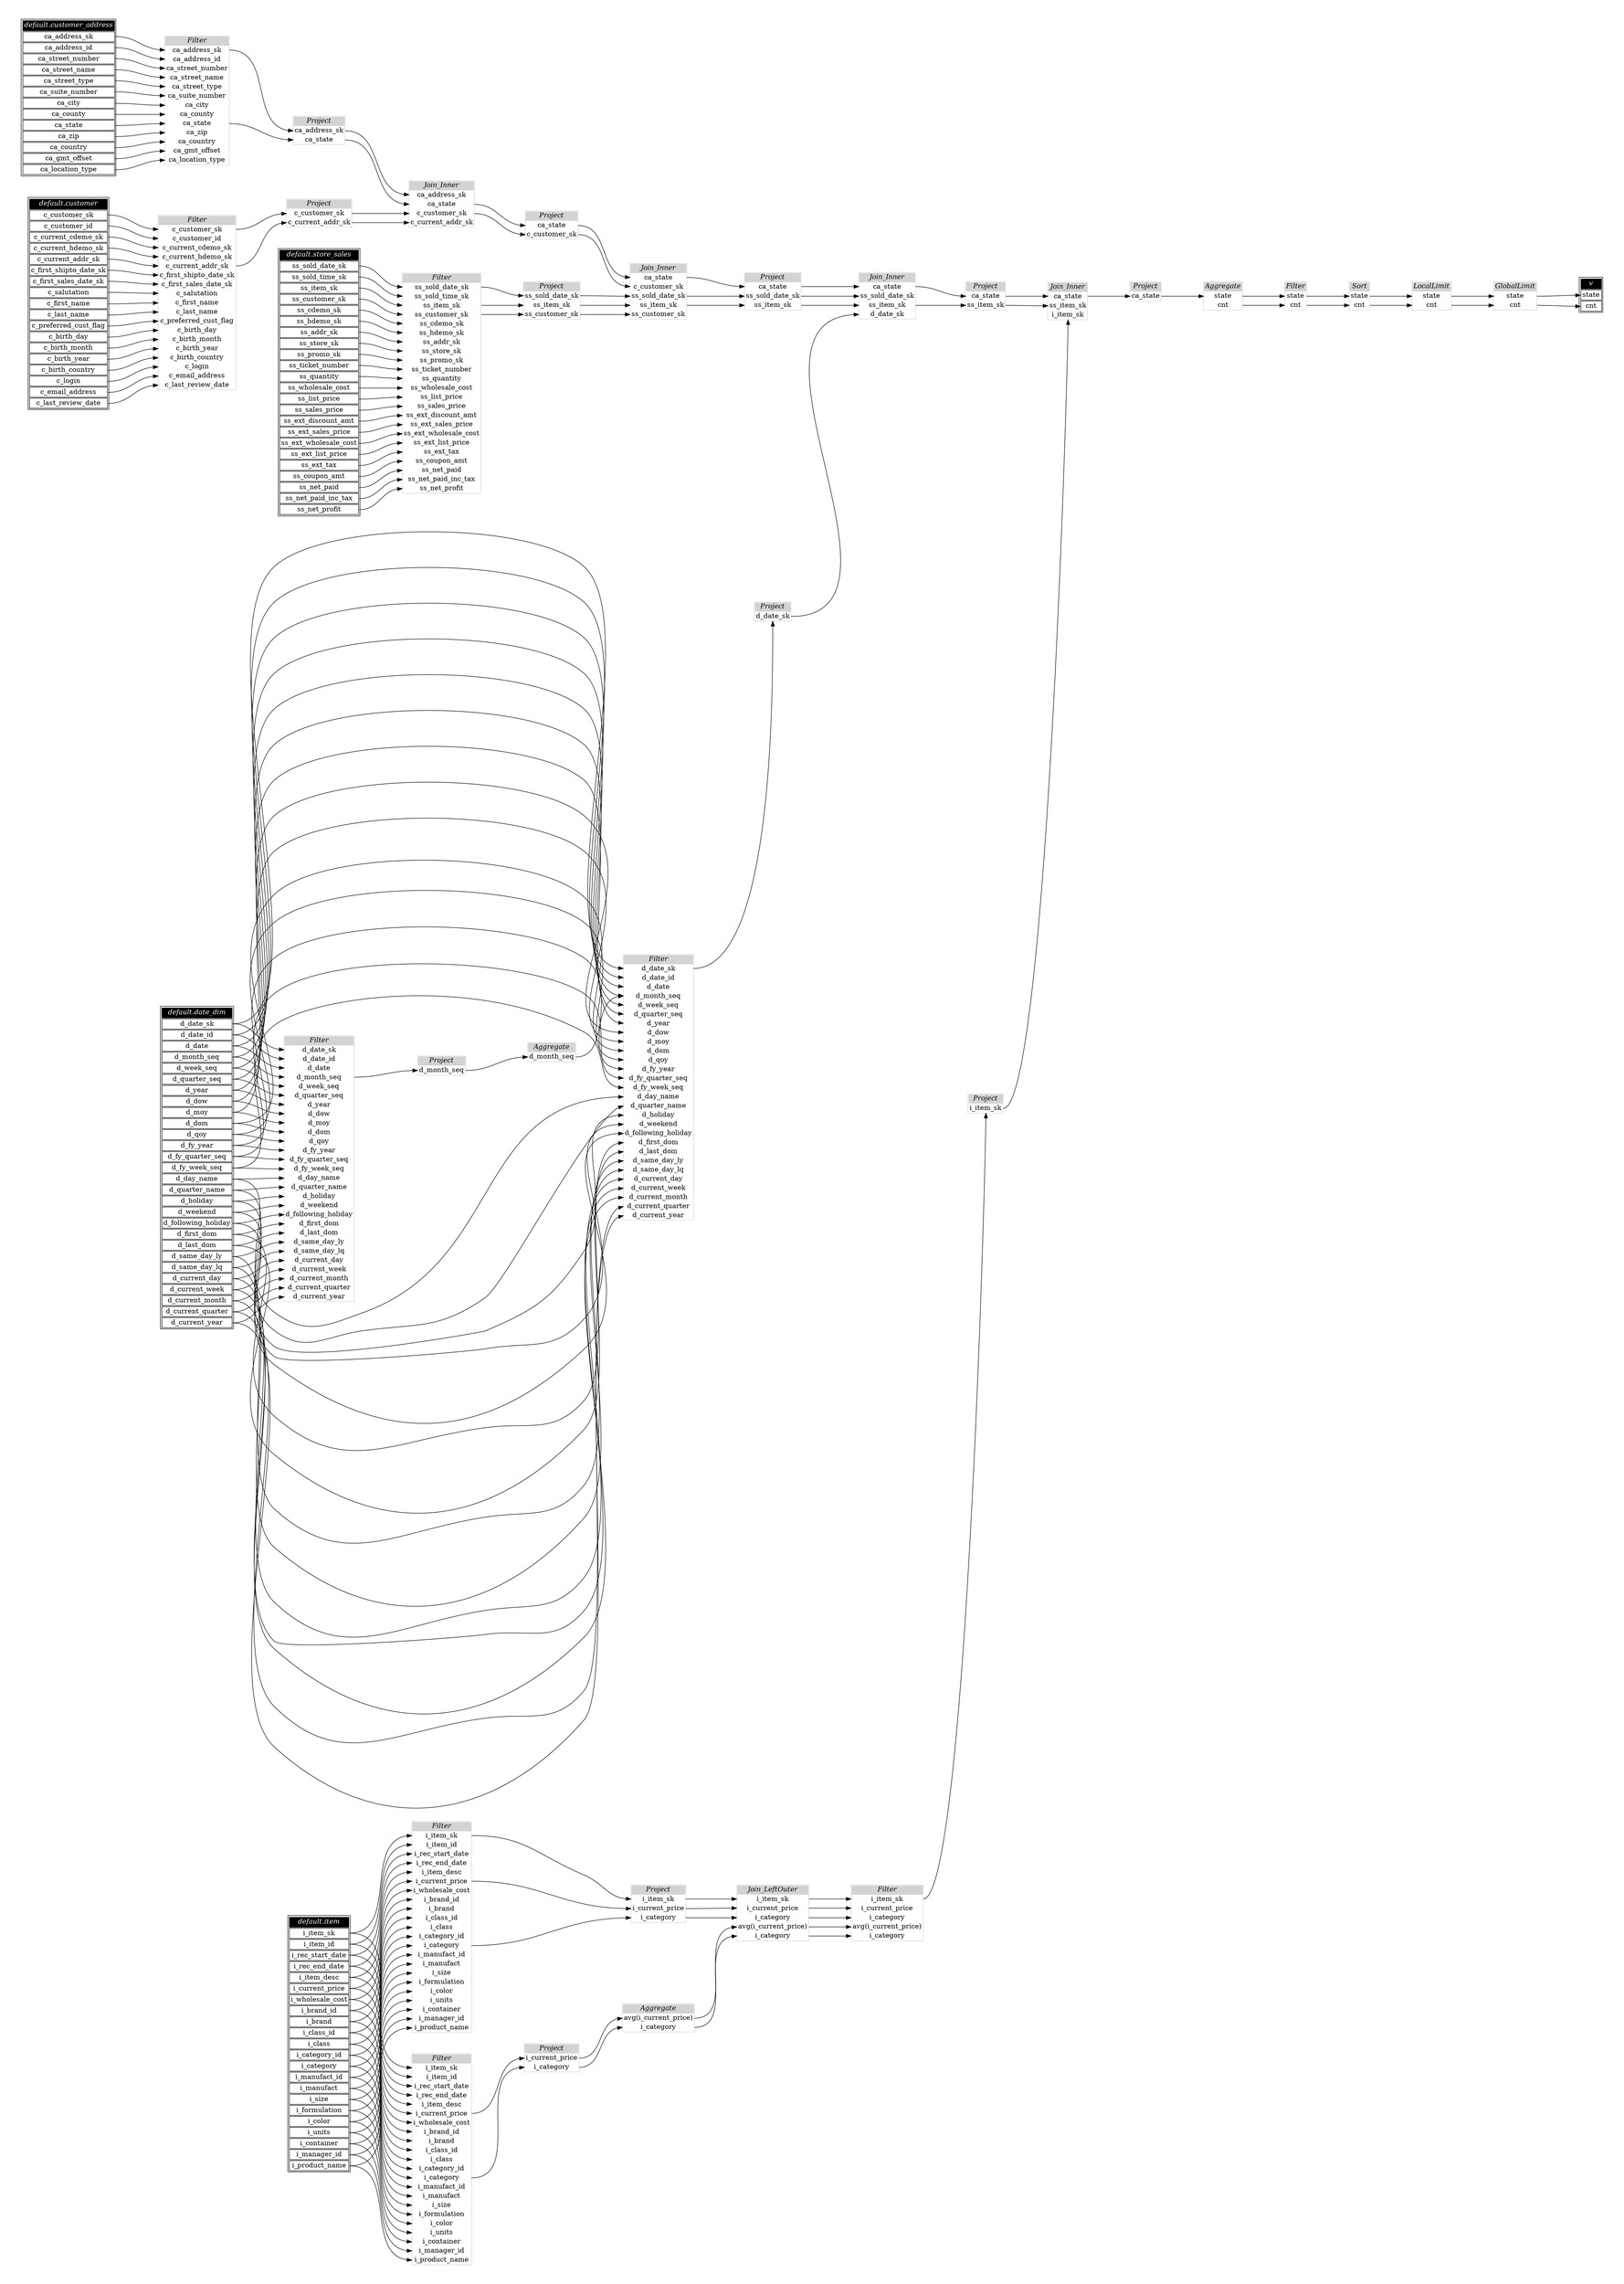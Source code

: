 // Automatically generated by TPCDSFlowTestSuite


digraph {
  graph [pad="0.5" nodesep="0.5" ranksep="1" fontname="Helvetica" rankdir=LR];
  node [shape=plaintext]

  
"Aggregate_cf15fb1" [label=<
<table color="lightgray" border="1" cellborder="0" cellspacing="0">
  <tr><td bgcolor="lightgray" port="nodeName"><i>Aggregate</i></td></tr>
  <tr><td port="0">state</td></tr>
<tr><td port="1">cnt</td></tr>
</table>>];
     

"Aggregate_d0e2c22" [label=<
<table color="lightgray" border="1" cellborder="0" cellspacing="0">
  <tr><td bgcolor="lightgray" port="nodeName"><i>Aggregate</i></td></tr>
  <tr><td port="0">avg(i_current_price)</td></tr>
<tr><td port="1">i_category</td></tr>
</table>>];
     

"Aggregate_f0b7962" [label=<
<table color="lightgray" border="1" cellborder="0" cellspacing="0">
  <tr><td bgcolor="lightgray" port="nodeName"><i>Aggregate</i></td></tr>
  <tr><td port="0">d_month_seq</td></tr>
</table>>];
     

"Filter_042c9dc" [label=<
<table color="lightgray" border="1" cellborder="0" cellspacing="0">
  <tr><td bgcolor="lightgray" port="nodeName"><i>Filter</i></td></tr>
  <tr><td port="0">c_customer_sk</td></tr>
<tr><td port="1">c_customer_id</td></tr>
<tr><td port="2">c_current_cdemo_sk</td></tr>
<tr><td port="3">c_current_hdemo_sk</td></tr>
<tr><td port="4">c_current_addr_sk</td></tr>
<tr><td port="5">c_first_shipto_date_sk</td></tr>
<tr><td port="6">c_first_sales_date_sk</td></tr>
<tr><td port="7">c_salutation</td></tr>
<tr><td port="8">c_first_name</td></tr>
<tr><td port="9">c_last_name</td></tr>
<tr><td port="10">c_preferred_cust_flag</td></tr>
<tr><td port="11">c_birth_day</td></tr>
<tr><td port="12">c_birth_month</td></tr>
<tr><td port="13">c_birth_year</td></tr>
<tr><td port="14">c_birth_country</td></tr>
<tr><td port="15">c_login</td></tr>
<tr><td port="16">c_email_address</td></tr>
<tr><td port="17">c_last_review_date</td></tr>
</table>>];
     

"Filter_1b8976d" [label=<
<table color="lightgray" border="1" cellborder="0" cellspacing="0">
  <tr><td bgcolor="lightgray" port="nodeName"><i>Filter</i></td></tr>
  <tr><td port="0">d_date_sk</td></tr>
<tr><td port="1">d_date_id</td></tr>
<tr><td port="2">d_date</td></tr>
<tr><td port="3">d_month_seq</td></tr>
<tr><td port="4">d_week_seq</td></tr>
<tr><td port="5">d_quarter_seq</td></tr>
<tr><td port="6">d_year</td></tr>
<tr><td port="7">d_dow</td></tr>
<tr><td port="8">d_moy</td></tr>
<tr><td port="9">d_dom</td></tr>
<tr><td port="10">d_qoy</td></tr>
<tr><td port="11">d_fy_year</td></tr>
<tr><td port="12">d_fy_quarter_seq</td></tr>
<tr><td port="13">d_fy_week_seq</td></tr>
<tr><td port="14">d_day_name</td></tr>
<tr><td port="15">d_quarter_name</td></tr>
<tr><td port="16">d_holiday</td></tr>
<tr><td port="17">d_weekend</td></tr>
<tr><td port="18">d_following_holiday</td></tr>
<tr><td port="19">d_first_dom</td></tr>
<tr><td port="20">d_last_dom</td></tr>
<tr><td port="21">d_same_day_ly</td></tr>
<tr><td port="22">d_same_day_lq</td></tr>
<tr><td port="23">d_current_day</td></tr>
<tr><td port="24">d_current_week</td></tr>
<tr><td port="25">d_current_month</td></tr>
<tr><td port="26">d_current_quarter</td></tr>
<tr><td port="27">d_current_year</td></tr>
</table>>];
     

"Filter_4646bd4" [label=<
<table color="lightgray" border="1" cellborder="0" cellspacing="0">
  <tr><td bgcolor="lightgray" port="nodeName"><i>Filter</i></td></tr>
  <tr><td port="0">ss_sold_date_sk</td></tr>
<tr><td port="1">ss_sold_time_sk</td></tr>
<tr><td port="2">ss_item_sk</td></tr>
<tr><td port="3">ss_customer_sk</td></tr>
<tr><td port="4">ss_cdemo_sk</td></tr>
<tr><td port="5">ss_hdemo_sk</td></tr>
<tr><td port="6">ss_addr_sk</td></tr>
<tr><td port="7">ss_store_sk</td></tr>
<tr><td port="8">ss_promo_sk</td></tr>
<tr><td port="9">ss_ticket_number</td></tr>
<tr><td port="10">ss_quantity</td></tr>
<tr><td port="11">ss_wholesale_cost</td></tr>
<tr><td port="12">ss_list_price</td></tr>
<tr><td port="13">ss_sales_price</td></tr>
<tr><td port="14">ss_ext_discount_amt</td></tr>
<tr><td port="15">ss_ext_sales_price</td></tr>
<tr><td port="16">ss_ext_wholesale_cost</td></tr>
<tr><td port="17">ss_ext_list_price</td></tr>
<tr><td port="18">ss_ext_tax</td></tr>
<tr><td port="19">ss_coupon_amt</td></tr>
<tr><td port="20">ss_net_paid</td></tr>
<tr><td port="21">ss_net_paid_inc_tax</td></tr>
<tr><td port="22">ss_net_profit</td></tr>
</table>>];
     

"Filter_67385ab" [label=<
<table color="lightgray" border="1" cellborder="0" cellspacing="0">
  <tr><td bgcolor="lightgray" port="nodeName"><i>Filter</i></td></tr>
  <tr><td port="0">d_date_sk</td></tr>
<tr><td port="1">d_date_id</td></tr>
<tr><td port="2">d_date</td></tr>
<tr><td port="3">d_month_seq</td></tr>
<tr><td port="4">d_week_seq</td></tr>
<tr><td port="5">d_quarter_seq</td></tr>
<tr><td port="6">d_year</td></tr>
<tr><td port="7">d_dow</td></tr>
<tr><td port="8">d_moy</td></tr>
<tr><td port="9">d_dom</td></tr>
<tr><td port="10">d_qoy</td></tr>
<tr><td port="11">d_fy_year</td></tr>
<tr><td port="12">d_fy_quarter_seq</td></tr>
<tr><td port="13">d_fy_week_seq</td></tr>
<tr><td port="14">d_day_name</td></tr>
<tr><td port="15">d_quarter_name</td></tr>
<tr><td port="16">d_holiday</td></tr>
<tr><td port="17">d_weekend</td></tr>
<tr><td port="18">d_following_holiday</td></tr>
<tr><td port="19">d_first_dom</td></tr>
<tr><td port="20">d_last_dom</td></tr>
<tr><td port="21">d_same_day_ly</td></tr>
<tr><td port="22">d_same_day_lq</td></tr>
<tr><td port="23">d_current_day</td></tr>
<tr><td port="24">d_current_week</td></tr>
<tr><td port="25">d_current_month</td></tr>
<tr><td port="26">d_current_quarter</td></tr>
<tr><td port="27">d_current_year</td></tr>
</table>>];
     

"Filter_808c64c" [label=<
<table color="lightgray" border="1" cellborder="0" cellspacing="0">
  <tr><td bgcolor="lightgray" port="nodeName"><i>Filter</i></td></tr>
  <tr><td port="0">state</td></tr>
<tr><td port="1">cnt</td></tr>
</table>>];
     

"Filter_8b3a8a6" [label=<
<table color="lightgray" border="1" cellborder="0" cellspacing="0">
  <tr><td bgcolor="lightgray" port="nodeName"><i>Filter</i></td></tr>
  <tr><td port="0">i_item_sk</td></tr>
<tr><td port="1">i_current_price</td></tr>
<tr><td port="2">i_category</td></tr>
<tr><td port="3">avg(i_current_price)</td></tr>
<tr><td port="4">i_category</td></tr>
</table>>];
     

"Filter_8b73a06" [label=<
<table color="lightgray" border="1" cellborder="0" cellspacing="0">
  <tr><td bgcolor="lightgray" port="nodeName"><i>Filter</i></td></tr>
  <tr><td port="0">i_item_sk</td></tr>
<tr><td port="1">i_item_id</td></tr>
<tr><td port="2">i_rec_start_date</td></tr>
<tr><td port="3">i_rec_end_date</td></tr>
<tr><td port="4">i_item_desc</td></tr>
<tr><td port="5">i_current_price</td></tr>
<tr><td port="6">i_wholesale_cost</td></tr>
<tr><td port="7">i_brand_id</td></tr>
<tr><td port="8">i_brand</td></tr>
<tr><td port="9">i_class_id</td></tr>
<tr><td port="10">i_class</td></tr>
<tr><td port="11">i_category_id</td></tr>
<tr><td port="12">i_category</td></tr>
<tr><td port="13">i_manufact_id</td></tr>
<tr><td port="14">i_manufact</td></tr>
<tr><td port="15">i_size</td></tr>
<tr><td port="16">i_formulation</td></tr>
<tr><td port="17">i_color</td></tr>
<tr><td port="18">i_units</td></tr>
<tr><td port="19">i_container</td></tr>
<tr><td port="20">i_manager_id</td></tr>
<tr><td port="21">i_product_name</td></tr>
</table>>];
     

"Filter_c9d3e8e" [label=<
<table color="lightgray" border="1" cellborder="0" cellspacing="0">
  <tr><td bgcolor="lightgray" port="nodeName"><i>Filter</i></td></tr>
  <tr><td port="0">ca_address_sk</td></tr>
<tr><td port="1">ca_address_id</td></tr>
<tr><td port="2">ca_street_number</td></tr>
<tr><td port="3">ca_street_name</td></tr>
<tr><td port="4">ca_street_type</td></tr>
<tr><td port="5">ca_suite_number</td></tr>
<tr><td port="6">ca_city</td></tr>
<tr><td port="7">ca_county</td></tr>
<tr><td port="8">ca_state</td></tr>
<tr><td port="9">ca_zip</td></tr>
<tr><td port="10">ca_country</td></tr>
<tr><td port="11">ca_gmt_offset</td></tr>
<tr><td port="12">ca_location_type</td></tr>
</table>>];
     

"Filter_df816a1" [label=<
<table color="lightgray" border="1" cellborder="0" cellspacing="0">
  <tr><td bgcolor="lightgray" port="nodeName"><i>Filter</i></td></tr>
  <tr><td port="0">i_item_sk</td></tr>
<tr><td port="1">i_item_id</td></tr>
<tr><td port="2">i_rec_start_date</td></tr>
<tr><td port="3">i_rec_end_date</td></tr>
<tr><td port="4">i_item_desc</td></tr>
<tr><td port="5">i_current_price</td></tr>
<tr><td port="6">i_wholesale_cost</td></tr>
<tr><td port="7">i_brand_id</td></tr>
<tr><td port="8">i_brand</td></tr>
<tr><td port="9">i_class_id</td></tr>
<tr><td port="10">i_class</td></tr>
<tr><td port="11">i_category_id</td></tr>
<tr><td port="12">i_category</td></tr>
<tr><td port="13">i_manufact_id</td></tr>
<tr><td port="14">i_manufact</td></tr>
<tr><td port="15">i_size</td></tr>
<tr><td port="16">i_formulation</td></tr>
<tr><td port="17">i_color</td></tr>
<tr><td port="18">i_units</td></tr>
<tr><td port="19">i_container</td></tr>
<tr><td port="20">i_manager_id</td></tr>
<tr><td port="21">i_product_name</td></tr>
</table>>];
     

"GlobalLimit_a617328" [label=<
<table color="lightgray" border="1" cellborder="0" cellspacing="0">
  <tr><td bgcolor="lightgray" port="nodeName"><i>GlobalLimit</i></td></tr>
  <tr><td port="0">state</td></tr>
<tr><td port="1">cnt</td></tr>
</table>>];
     

"Join_Inner_3347bf1" [label=<
<table color="lightgray" border="1" cellborder="0" cellspacing="0">
  <tr><td bgcolor="lightgray" port="nodeName"><i>Join_Inner</i></td></tr>
  <tr><td port="0">ca_address_sk</td></tr>
<tr><td port="1">ca_state</td></tr>
<tr><td port="2">c_customer_sk</td></tr>
<tr><td port="3">c_current_addr_sk</td></tr>
</table>>];
     

"Join_Inner_391802b" [label=<
<table color="lightgray" border="1" cellborder="0" cellspacing="0">
  <tr><td bgcolor="lightgray" port="nodeName"><i>Join_Inner</i></td></tr>
  <tr><td port="0">ca_state</td></tr>
<tr><td port="1">ss_sold_date_sk</td></tr>
<tr><td port="2">ss_item_sk</td></tr>
<tr><td port="3">d_date_sk</td></tr>
</table>>];
     

"Join_Inner_4487682" [label=<
<table color="lightgray" border="1" cellborder="0" cellspacing="0">
  <tr><td bgcolor="lightgray" port="nodeName"><i>Join_Inner</i></td></tr>
  <tr><td port="0">ca_state</td></tr>
<tr><td port="1">c_customer_sk</td></tr>
<tr><td port="2">ss_sold_date_sk</td></tr>
<tr><td port="3">ss_item_sk</td></tr>
<tr><td port="4">ss_customer_sk</td></tr>
</table>>];
     

"Join_Inner_7a9e546" [label=<
<table color="lightgray" border="1" cellborder="0" cellspacing="0">
  <tr><td bgcolor="lightgray" port="nodeName"><i>Join_Inner</i></td></tr>
  <tr><td port="0">ca_state</td></tr>
<tr><td port="1">ss_item_sk</td></tr>
<tr><td port="2">i_item_sk</td></tr>
</table>>];
     

"Join_LeftOuter_ff119dd" [label=<
<table color="lightgray" border="1" cellborder="0" cellspacing="0">
  <tr><td bgcolor="lightgray" port="nodeName"><i>Join_LeftOuter</i></td></tr>
  <tr><td port="0">i_item_sk</td></tr>
<tr><td port="1">i_current_price</td></tr>
<tr><td port="2">i_category</td></tr>
<tr><td port="3">avg(i_current_price)</td></tr>
<tr><td port="4">i_category</td></tr>
</table>>];
     

"LocalLimit_1abadc3" [label=<
<table color="lightgray" border="1" cellborder="0" cellspacing="0">
  <tr><td bgcolor="lightgray" port="nodeName"><i>LocalLimit</i></td></tr>
  <tr><td port="0">state</td></tr>
<tr><td port="1">cnt</td></tr>
</table>>];
     

"Project_28429f1" [label=<
<table color="lightgray" border="1" cellborder="0" cellspacing="0">
  <tr><td bgcolor="lightgray" port="nodeName"><i>Project</i></td></tr>
  <tr><td port="0">d_month_seq</td></tr>
</table>>];
     

"Project_34000c5" [label=<
<table color="lightgray" border="1" cellborder="0" cellspacing="0">
  <tr><td bgcolor="lightgray" port="nodeName"><i>Project</i></td></tr>
  <tr><td port="0">ca_address_sk</td></tr>
<tr><td port="1">ca_state</td></tr>
</table>>];
     

"Project_458019f" [label=<
<table color="lightgray" border="1" cellborder="0" cellspacing="0">
  <tr><td bgcolor="lightgray" port="nodeName"><i>Project</i></td></tr>
  <tr><td port="0">ca_state</td></tr>
<tr><td port="1">c_customer_sk</td></tr>
</table>>];
     

"Project_4e7950b" [label=<
<table color="lightgray" border="1" cellborder="0" cellspacing="0">
  <tr><td bgcolor="lightgray" port="nodeName"><i>Project</i></td></tr>
  <tr><td port="0">i_current_price</td></tr>
<tr><td port="1">i_category</td></tr>
</table>>];
     

"Project_7dcab4f" [label=<
<table color="lightgray" border="1" cellborder="0" cellspacing="0">
  <tr><td bgcolor="lightgray" port="nodeName"><i>Project</i></td></tr>
  <tr><td port="0">i_item_sk</td></tr>
</table>>];
     

"Project_8b3eb77" [label=<
<table color="lightgray" border="1" cellborder="0" cellspacing="0">
  <tr><td bgcolor="lightgray" port="nodeName"><i>Project</i></td></tr>
  <tr><td port="0">ca_state</td></tr>
<tr><td port="1">ss_item_sk</td></tr>
</table>>];
     

"Project_a064c95" [label=<
<table color="lightgray" border="1" cellborder="0" cellspacing="0">
  <tr><td bgcolor="lightgray" port="nodeName"><i>Project</i></td></tr>
  <tr><td port="0">i_item_sk</td></tr>
<tr><td port="1">i_current_price</td></tr>
<tr><td port="2">i_category</td></tr>
</table>>];
     

"Project_b26bcb2" [label=<
<table color="lightgray" border="1" cellborder="0" cellspacing="0">
  <tr><td bgcolor="lightgray" port="nodeName"><i>Project</i></td></tr>
  <tr><td port="0">ss_sold_date_sk</td></tr>
<tr><td port="1">ss_item_sk</td></tr>
<tr><td port="2">ss_customer_sk</td></tr>
</table>>];
     

"Project_d42c2da" [label=<
<table color="lightgray" border="1" cellborder="0" cellspacing="0">
  <tr><td bgcolor="lightgray" port="nodeName"><i>Project</i></td></tr>
  <tr><td port="0">c_customer_sk</td></tr>
<tr><td port="1">c_current_addr_sk</td></tr>
</table>>];
     

"Project_dde7a81" [label=<
<table color="lightgray" border="1" cellborder="0" cellspacing="0">
  <tr><td bgcolor="lightgray" port="nodeName"><i>Project</i></td></tr>
  <tr><td port="0">d_date_sk</td></tr>
</table>>];
     

"Project_e09bfef" [label=<
<table color="lightgray" border="1" cellborder="0" cellspacing="0">
  <tr><td bgcolor="lightgray" port="nodeName"><i>Project</i></td></tr>
  <tr><td port="0">ca_state</td></tr>
</table>>];
     

"Project_e20bc05" [label=<
<table color="lightgray" border="1" cellborder="0" cellspacing="0">
  <tr><td bgcolor="lightgray" port="nodeName"><i>Project</i></td></tr>
  <tr><td port="0">ca_state</td></tr>
<tr><td port="1">ss_sold_date_sk</td></tr>
<tr><td port="2">ss_item_sk</td></tr>
</table>>];
     

"Sort_806f3bd" [label=<
<table color="lightgray" border="1" cellborder="0" cellspacing="0">
  <tr><td bgcolor="lightgray" port="nodeName"><i>Sort</i></td></tr>
  <tr><td port="0">state</td></tr>
<tr><td port="1">cnt</td></tr>
</table>>];
     

"default.customer" [color="black" label=<
<table>
  <tr><td bgcolor="black" port="nodeName"><i><font color="white">default.customer</font></i></td></tr>
  <tr><td port="0">c_customer_sk</td></tr>
<tr><td port="1">c_customer_id</td></tr>
<tr><td port="2">c_current_cdemo_sk</td></tr>
<tr><td port="3">c_current_hdemo_sk</td></tr>
<tr><td port="4">c_current_addr_sk</td></tr>
<tr><td port="5">c_first_shipto_date_sk</td></tr>
<tr><td port="6">c_first_sales_date_sk</td></tr>
<tr><td port="7">c_salutation</td></tr>
<tr><td port="8">c_first_name</td></tr>
<tr><td port="9">c_last_name</td></tr>
<tr><td port="10">c_preferred_cust_flag</td></tr>
<tr><td port="11">c_birth_day</td></tr>
<tr><td port="12">c_birth_month</td></tr>
<tr><td port="13">c_birth_year</td></tr>
<tr><td port="14">c_birth_country</td></tr>
<tr><td port="15">c_login</td></tr>
<tr><td port="16">c_email_address</td></tr>
<tr><td port="17">c_last_review_date</td></tr>
</table>>];
     

"default.customer_address" [color="black" label=<
<table>
  <tr><td bgcolor="black" port="nodeName"><i><font color="white">default.customer_address</font></i></td></tr>
  <tr><td port="0">ca_address_sk</td></tr>
<tr><td port="1">ca_address_id</td></tr>
<tr><td port="2">ca_street_number</td></tr>
<tr><td port="3">ca_street_name</td></tr>
<tr><td port="4">ca_street_type</td></tr>
<tr><td port="5">ca_suite_number</td></tr>
<tr><td port="6">ca_city</td></tr>
<tr><td port="7">ca_county</td></tr>
<tr><td port="8">ca_state</td></tr>
<tr><td port="9">ca_zip</td></tr>
<tr><td port="10">ca_country</td></tr>
<tr><td port="11">ca_gmt_offset</td></tr>
<tr><td port="12">ca_location_type</td></tr>
</table>>];
     

"default.date_dim" [color="black" label=<
<table>
  <tr><td bgcolor="black" port="nodeName"><i><font color="white">default.date_dim</font></i></td></tr>
  <tr><td port="0">d_date_sk</td></tr>
<tr><td port="1">d_date_id</td></tr>
<tr><td port="2">d_date</td></tr>
<tr><td port="3">d_month_seq</td></tr>
<tr><td port="4">d_week_seq</td></tr>
<tr><td port="5">d_quarter_seq</td></tr>
<tr><td port="6">d_year</td></tr>
<tr><td port="7">d_dow</td></tr>
<tr><td port="8">d_moy</td></tr>
<tr><td port="9">d_dom</td></tr>
<tr><td port="10">d_qoy</td></tr>
<tr><td port="11">d_fy_year</td></tr>
<tr><td port="12">d_fy_quarter_seq</td></tr>
<tr><td port="13">d_fy_week_seq</td></tr>
<tr><td port="14">d_day_name</td></tr>
<tr><td port="15">d_quarter_name</td></tr>
<tr><td port="16">d_holiday</td></tr>
<tr><td port="17">d_weekend</td></tr>
<tr><td port="18">d_following_holiday</td></tr>
<tr><td port="19">d_first_dom</td></tr>
<tr><td port="20">d_last_dom</td></tr>
<tr><td port="21">d_same_day_ly</td></tr>
<tr><td port="22">d_same_day_lq</td></tr>
<tr><td port="23">d_current_day</td></tr>
<tr><td port="24">d_current_week</td></tr>
<tr><td port="25">d_current_month</td></tr>
<tr><td port="26">d_current_quarter</td></tr>
<tr><td port="27">d_current_year</td></tr>
</table>>];
     

"default.item" [color="black" label=<
<table>
  <tr><td bgcolor="black" port="nodeName"><i><font color="white">default.item</font></i></td></tr>
  <tr><td port="0">i_item_sk</td></tr>
<tr><td port="1">i_item_id</td></tr>
<tr><td port="2">i_rec_start_date</td></tr>
<tr><td port="3">i_rec_end_date</td></tr>
<tr><td port="4">i_item_desc</td></tr>
<tr><td port="5">i_current_price</td></tr>
<tr><td port="6">i_wholesale_cost</td></tr>
<tr><td port="7">i_brand_id</td></tr>
<tr><td port="8">i_brand</td></tr>
<tr><td port="9">i_class_id</td></tr>
<tr><td port="10">i_class</td></tr>
<tr><td port="11">i_category_id</td></tr>
<tr><td port="12">i_category</td></tr>
<tr><td port="13">i_manufact_id</td></tr>
<tr><td port="14">i_manufact</td></tr>
<tr><td port="15">i_size</td></tr>
<tr><td port="16">i_formulation</td></tr>
<tr><td port="17">i_color</td></tr>
<tr><td port="18">i_units</td></tr>
<tr><td port="19">i_container</td></tr>
<tr><td port="20">i_manager_id</td></tr>
<tr><td port="21">i_product_name</td></tr>
</table>>];
     

"default.store_sales" [color="black" label=<
<table>
  <tr><td bgcolor="black" port="nodeName"><i><font color="white">default.store_sales</font></i></td></tr>
  <tr><td port="0">ss_sold_date_sk</td></tr>
<tr><td port="1">ss_sold_time_sk</td></tr>
<tr><td port="2">ss_item_sk</td></tr>
<tr><td port="3">ss_customer_sk</td></tr>
<tr><td port="4">ss_cdemo_sk</td></tr>
<tr><td port="5">ss_hdemo_sk</td></tr>
<tr><td port="6">ss_addr_sk</td></tr>
<tr><td port="7">ss_store_sk</td></tr>
<tr><td port="8">ss_promo_sk</td></tr>
<tr><td port="9">ss_ticket_number</td></tr>
<tr><td port="10">ss_quantity</td></tr>
<tr><td port="11">ss_wholesale_cost</td></tr>
<tr><td port="12">ss_list_price</td></tr>
<tr><td port="13">ss_sales_price</td></tr>
<tr><td port="14">ss_ext_discount_amt</td></tr>
<tr><td port="15">ss_ext_sales_price</td></tr>
<tr><td port="16">ss_ext_wholesale_cost</td></tr>
<tr><td port="17">ss_ext_list_price</td></tr>
<tr><td port="18">ss_ext_tax</td></tr>
<tr><td port="19">ss_coupon_amt</td></tr>
<tr><td port="20">ss_net_paid</td></tr>
<tr><td port="21">ss_net_paid_inc_tax</td></tr>
<tr><td port="22">ss_net_profit</td></tr>
</table>>];
     

"v" [color="black" label=<
<table>
  <tr><td bgcolor="black" port="nodeName"><i><font color="white">v</font></i></td></tr>
  <tr><td port="0">state</td></tr>
<tr><td port="1">cnt</td></tr>
</table>>];
     
  "Aggregate_cf15fb1":0 -> "Filter_808c64c":0;
"Aggregate_cf15fb1":1 -> "Filter_808c64c":1;
"Aggregate_d0e2c22":0 -> "Join_LeftOuter_ff119dd":3;
"Aggregate_d0e2c22":1 -> "Join_LeftOuter_ff119dd":4;
"Aggregate_f0b7962":0 -> "Filter_1b8976d":3;
"Filter_042c9dc":0 -> "Project_d42c2da":0;
"Filter_042c9dc":4 -> "Project_d42c2da":1;
"Filter_1b8976d":0 -> "Project_dde7a81":0;
"Filter_4646bd4":0 -> "Project_b26bcb2":0;
"Filter_4646bd4":2 -> "Project_b26bcb2":1;
"Filter_4646bd4":3 -> "Project_b26bcb2":2;
"Filter_67385ab":3 -> "Project_28429f1":0;
"Filter_808c64c":0 -> "Sort_806f3bd":0;
"Filter_808c64c":1 -> "Sort_806f3bd":1;
"Filter_8b3a8a6":0 -> "Project_7dcab4f":0;
"Filter_8b73a06":12 -> "Project_4e7950b":1;
"Filter_8b73a06":5 -> "Project_4e7950b":0;
"Filter_c9d3e8e":0 -> "Project_34000c5":0;
"Filter_c9d3e8e":8 -> "Project_34000c5":1;
"Filter_df816a1":0 -> "Project_a064c95":0;
"Filter_df816a1":12 -> "Project_a064c95":2;
"Filter_df816a1":5 -> "Project_a064c95":1;
"GlobalLimit_a617328":0 -> "v":0;
"GlobalLimit_a617328":1 -> "v":1;
"Join_Inner_3347bf1":1 -> "Project_458019f":0;
"Join_Inner_3347bf1":2 -> "Project_458019f":1;
"Join_Inner_391802b":0 -> "Project_8b3eb77":0;
"Join_Inner_391802b":2 -> "Project_8b3eb77":1;
"Join_Inner_4487682":0 -> "Project_e20bc05":0;
"Join_Inner_4487682":2 -> "Project_e20bc05":1;
"Join_Inner_4487682":3 -> "Project_e20bc05":2;
"Join_Inner_7a9e546":0 -> "Project_e09bfef":0;
"Join_LeftOuter_ff119dd":0 -> "Filter_8b3a8a6":0;
"Join_LeftOuter_ff119dd":1 -> "Filter_8b3a8a6":1;
"Join_LeftOuter_ff119dd":2 -> "Filter_8b3a8a6":2;
"Join_LeftOuter_ff119dd":3 -> "Filter_8b3a8a6":3;
"Join_LeftOuter_ff119dd":4 -> "Filter_8b3a8a6":4;
"LocalLimit_1abadc3":0 -> "GlobalLimit_a617328":0;
"LocalLimit_1abadc3":1 -> "GlobalLimit_a617328":1;
"Project_28429f1":0 -> "Aggregate_f0b7962":0;
"Project_34000c5":0 -> "Join_Inner_3347bf1":0;
"Project_34000c5":1 -> "Join_Inner_3347bf1":1;
"Project_458019f":0 -> "Join_Inner_4487682":0;
"Project_458019f":1 -> "Join_Inner_4487682":1;
"Project_4e7950b":0 -> "Aggregate_d0e2c22":0;
"Project_4e7950b":1 -> "Aggregate_d0e2c22":1;
"Project_7dcab4f":0 -> "Join_Inner_7a9e546":2;
"Project_8b3eb77":0 -> "Join_Inner_7a9e546":0;
"Project_8b3eb77":1 -> "Join_Inner_7a9e546":1;
"Project_a064c95":0 -> "Join_LeftOuter_ff119dd":0;
"Project_a064c95":1 -> "Join_LeftOuter_ff119dd":1;
"Project_a064c95":2 -> "Join_LeftOuter_ff119dd":2;
"Project_b26bcb2":0 -> "Join_Inner_4487682":2;
"Project_b26bcb2":1 -> "Join_Inner_4487682":3;
"Project_b26bcb2":2 -> "Join_Inner_4487682":4;
"Project_d42c2da":0 -> "Join_Inner_3347bf1":2;
"Project_d42c2da":1 -> "Join_Inner_3347bf1":3;
"Project_dde7a81":0 -> "Join_Inner_391802b":3;
"Project_e09bfef":0 -> "Aggregate_cf15fb1":0;
"Project_e20bc05":0 -> "Join_Inner_391802b":0;
"Project_e20bc05":1 -> "Join_Inner_391802b":1;
"Project_e20bc05":2 -> "Join_Inner_391802b":2;
"Sort_806f3bd":0 -> "LocalLimit_1abadc3":0;
"Sort_806f3bd":1 -> "LocalLimit_1abadc3":1;
"default.customer":0 -> "Filter_042c9dc":0;
"default.customer":1 -> "Filter_042c9dc":1;
"default.customer":10 -> "Filter_042c9dc":10;
"default.customer":11 -> "Filter_042c9dc":11;
"default.customer":12 -> "Filter_042c9dc":12;
"default.customer":13 -> "Filter_042c9dc":13;
"default.customer":14 -> "Filter_042c9dc":14;
"default.customer":15 -> "Filter_042c9dc":15;
"default.customer":16 -> "Filter_042c9dc":16;
"default.customer":17 -> "Filter_042c9dc":17;
"default.customer":2 -> "Filter_042c9dc":2;
"default.customer":3 -> "Filter_042c9dc":3;
"default.customer":4 -> "Filter_042c9dc":4;
"default.customer":5 -> "Filter_042c9dc":5;
"default.customer":6 -> "Filter_042c9dc":6;
"default.customer":7 -> "Filter_042c9dc":7;
"default.customer":8 -> "Filter_042c9dc":8;
"default.customer":9 -> "Filter_042c9dc":9;
"default.customer_address":0 -> "Filter_c9d3e8e":0;
"default.customer_address":1 -> "Filter_c9d3e8e":1;
"default.customer_address":10 -> "Filter_c9d3e8e":10;
"default.customer_address":11 -> "Filter_c9d3e8e":11;
"default.customer_address":12 -> "Filter_c9d3e8e":12;
"default.customer_address":2 -> "Filter_c9d3e8e":2;
"default.customer_address":3 -> "Filter_c9d3e8e":3;
"default.customer_address":4 -> "Filter_c9d3e8e":4;
"default.customer_address":5 -> "Filter_c9d3e8e":5;
"default.customer_address":6 -> "Filter_c9d3e8e":6;
"default.customer_address":7 -> "Filter_c9d3e8e":7;
"default.customer_address":8 -> "Filter_c9d3e8e":8;
"default.customer_address":9 -> "Filter_c9d3e8e":9;
"default.date_dim":0 -> "Filter_1b8976d":0;
"default.date_dim":0 -> "Filter_67385ab":0;
"default.date_dim":1 -> "Filter_1b8976d":1;
"default.date_dim":1 -> "Filter_67385ab":1;
"default.date_dim":10 -> "Filter_1b8976d":10;
"default.date_dim":10 -> "Filter_67385ab":10;
"default.date_dim":11 -> "Filter_1b8976d":11;
"default.date_dim":11 -> "Filter_67385ab":11;
"default.date_dim":12 -> "Filter_1b8976d":12;
"default.date_dim":12 -> "Filter_67385ab":12;
"default.date_dim":13 -> "Filter_1b8976d":13;
"default.date_dim":13 -> "Filter_67385ab":13;
"default.date_dim":14 -> "Filter_1b8976d":14;
"default.date_dim":14 -> "Filter_67385ab":14;
"default.date_dim":15 -> "Filter_1b8976d":15;
"default.date_dim":15 -> "Filter_67385ab":15;
"default.date_dim":16 -> "Filter_1b8976d":16;
"default.date_dim":16 -> "Filter_67385ab":16;
"default.date_dim":17 -> "Filter_1b8976d":17;
"default.date_dim":17 -> "Filter_67385ab":17;
"default.date_dim":18 -> "Filter_1b8976d":18;
"default.date_dim":18 -> "Filter_67385ab":18;
"default.date_dim":19 -> "Filter_1b8976d":19;
"default.date_dim":19 -> "Filter_67385ab":19;
"default.date_dim":2 -> "Filter_1b8976d":2;
"default.date_dim":2 -> "Filter_67385ab":2;
"default.date_dim":20 -> "Filter_1b8976d":20;
"default.date_dim":20 -> "Filter_67385ab":20;
"default.date_dim":21 -> "Filter_1b8976d":21;
"default.date_dim":21 -> "Filter_67385ab":21;
"default.date_dim":22 -> "Filter_1b8976d":22;
"default.date_dim":22 -> "Filter_67385ab":22;
"default.date_dim":23 -> "Filter_1b8976d":23;
"default.date_dim":23 -> "Filter_67385ab":23;
"default.date_dim":24 -> "Filter_1b8976d":24;
"default.date_dim":24 -> "Filter_67385ab":24;
"default.date_dim":25 -> "Filter_1b8976d":25;
"default.date_dim":25 -> "Filter_67385ab":25;
"default.date_dim":26 -> "Filter_1b8976d":26;
"default.date_dim":26 -> "Filter_67385ab":26;
"default.date_dim":27 -> "Filter_1b8976d":27;
"default.date_dim":27 -> "Filter_67385ab":27;
"default.date_dim":3 -> "Filter_1b8976d":3;
"default.date_dim":3 -> "Filter_67385ab":3;
"default.date_dim":4 -> "Filter_1b8976d":4;
"default.date_dim":4 -> "Filter_67385ab":4;
"default.date_dim":5 -> "Filter_1b8976d":5;
"default.date_dim":5 -> "Filter_67385ab":5;
"default.date_dim":6 -> "Filter_1b8976d":6;
"default.date_dim":6 -> "Filter_67385ab":6;
"default.date_dim":7 -> "Filter_1b8976d":7;
"default.date_dim":7 -> "Filter_67385ab":7;
"default.date_dim":8 -> "Filter_1b8976d":8;
"default.date_dim":8 -> "Filter_67385ab":8;
"default.date_dim":9 -> "Filter_1b8976d":9;
"default.date_dim":9 -> "Filter_67385ab":9;
"default.item":0 -> "Filter_8b73a06":0;
"default.item":0 -> "Filter_df816a1":0;
"default.item":1 -> "Filter_8b73a06":1;
"default.item":1 -> "Filter_df816a1":1;
"default.item":10 -> "Filter_8b73a06":10;
"default.item":10 -> "Filter_df816a1":10;
"default.item":11 -> "Filter_8b73a06":11;
"default.item":11 -> "Filter_df816a1":11;
"default.item":12 -> "Filter_8b73a06":12;
"default.item":12 -> "Filter_df816a1":12;
"default.item":13 -> "Filter_8b73a06":13;
"default.item":13 -> "Filter_df816a1":13;
"default.item":14 -> "Filter_8b73a06":14;
"default.item":14 -> "Filter_df816a1":14;
"default.item":15 -> "Filter_8b73a06":15;
"default.item":15 -> "Filter_df816a1":15;
"default.item":16 -> "Filter_8b73a06":16;
"default.item":16 -> "Filter_df816a1":16;
"default.item":17 -> "Filter_8b73a06":17;
"default.item":17 -> "Filter_df816a1":17;
"default.item":18 -> "Filter_8b73a06":18;
"default.item":18 -> "Filter_df816a1":18;
"default.item":19 -> "Filter_8b73a06":19;
"default.item":19 -> "Filter_df816a1":19;
"default.item":2 -> "Filter_8b73a06":2;
"default.item":2 -> "Filter_df816a1":2;
"default.item":20 -> "Filter_8b73a06":20;
"default.item":20 -> "Filter_df816a1":20;
"default.item":21 -> "Filter_8b73a06":21;
"default.item":21 -> "Filter_df816a1":21;
"default.item":3 -> "Filter_8b73a06":3;
"default.item":3 -> "Filter_df816a1":3;
"default.item":4 -> "Filter_8b73a06":4;
"default.item":4 -> "Filter_df816a1":4;
"default.item":5 -> "Filter_8b73a06":5;
"default.item":5 -> "Filter_df816a1":5;
"default.item":6 -> "Filter_8b73a06":6;
"default.item":6 -> "Filter_df816a1":6;
"default.item":7 -> "Filter_8b73a06":7;
"default.item":7 -> "Filter_df816a1":7;
"default.item":8 -> "Filter_8b73a06":8;
"default.item":8 -> "Filter_df816a1":8;
"default.item":9 -> "Filter_8b73a06":9;
"default.item":9 -> "Filter_df816a1":9;
"default.store_sales":0 -> "Filter_4646bd4":0;
"default.store_sales":1 -> "Filter_4646bd4":1;
"default.store_sales":10 -> "Filter_4646bd4":10;
"default.store_sales":11 -> "Filter_4646bd4":11;
"default.store_sales":12 -> "Filter_4646bd4":12;
"default.store_sales":13 -> "Filter_4646bd4":13;
"default.store_sales":14 -> "Filter_4646bd4":14;
"default.store_sales":15 -> "Filter_4646bd4":15;
"default.store_sales":16 -> "Filter_4646bd4":16;
"default.store_sales":17 -> "Filter_4646bd4":17;
"default.store_sales":18 -> "Filter_4646bd4":18;
"default.store_sales":19 -> "Filter_4646bd4":19;
"default.store_sales":2 -> "Filter_4646bd4":2;
"default.store_sales":20 -> "Filter_4646bd4":20;
"default.store_sales":21 -> "Filter_4646bd4":21;
"default.store_sales":22 -> "Filter_4646bd4":22;
"default.store_sales":3 -> "Filter_4646bd4":3;
"default.store_sales":4 -> "Filter_4646bd4":4;
"default.store_sales":5 -> "Filter_4646bd4":5;
"default.store_sales":6 -> "Filter_4646bd4":6;
"default.store_sales":7 -> "Filter_4646bd4":7;
"default.store_sales":8 -> "Filter_4646bd4":8;
"default.store_sales":9 -> "Filter_4646bd4":9;
}
       